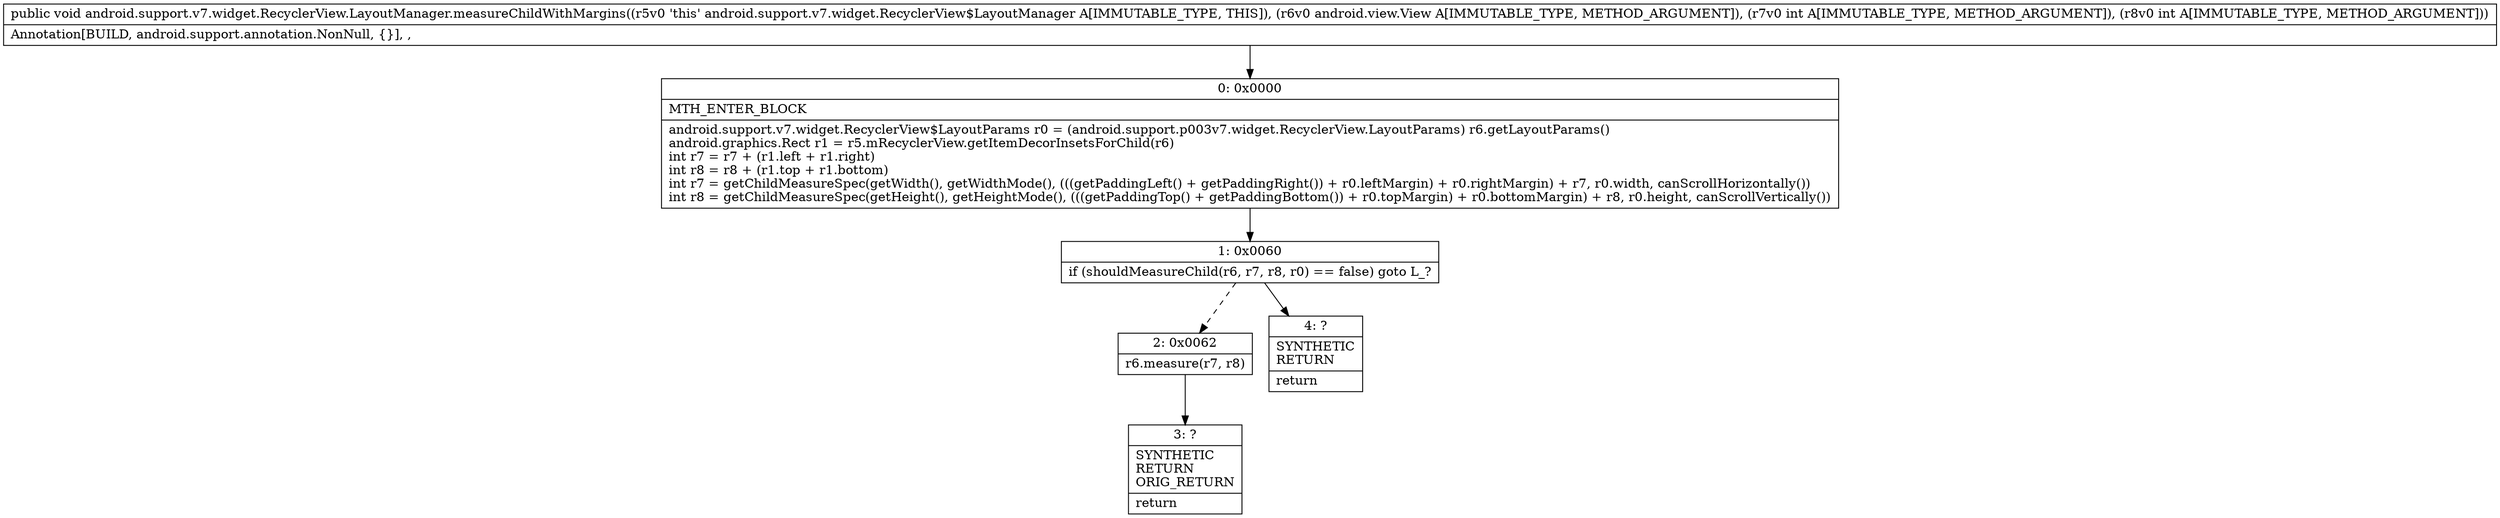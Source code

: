 digraph "CFG forandroid.support.v7.widget.RecyclerView.LayoutManager.measureChildWithMargins(Landroid\/view\/View;II)V" {
Node_0 [shape=record,label="{0\:\ 0x0000|MTH_ENTER_BLOCK\l|android.support.v7.widget.RecyclerView$LayoutParams r0 = (android.support.p003v7.widget.RecyclerView.LayoutParams) r6.getLayoutParams()\landroid.graphics.Rect r1 = r5.mRecyclerView.getItemDecorInsetsForChild(r6)\lint r7 = r7 + (r1.left + r1.right)\lint r8 = r8 + (r1.top + r1.bottom)\lint r7 = getChildMeasureSpec(getWidth(), getWidthMode(), (((getPaddingLeft() + getPaddingRight()) + r0.leftMargin) + r0.rightMargin) + r7, r0.width, canScrollHorizontally())\lint r8 = getChildMeasureSpec(getHeight(), getHeightMode(), (((getPaddingTop() + getPaddingBottom()) + r0.topMargin) + r0.bottomMargin) + r8, r0.height, canScrollVertically())\l}"];
Node_1 [shape=record,label="{1\:\ 0x0060|if (shouldMeasureChild(r6, r7, r8, r0) == false) goto L_?\l}"];
Node_2 [shape=record,label="{2\:\ 0x0062|r6.measure(r7, r8)\l}"];
Node_3 [shape=record,label="{3\:\ ?|SYNTHETIC\lRETURN\lORIG_RETURN\l|return\l}"];
Node_4 [shape=record,label="{4\:\ ?|SYNTHETIC\lRETURN\l|return\l}"];
MethodNode[shape=record,label="{public void android.support.v7.widget.RecyclerView.LayoutManager.measureChildWithMargins((r5v0 'this' android.support.v7.widget.RecyclerView$LayoutManager A[IMMUTABLE_TYPE, THIS]), (r6v0 android.view.View A[IMMUTABLE_TYPE, METHOD_ARGUMENT]), (r7v0 int A[IMMUTABLE_TYPE, METHOD_ARGUMENT]), (r8v0 int A[IMMUTABLE_TYPE, METHOD_ARGUMENT]))  | Annotation[BUILD, android.support.annotation.NonNull, \{\}], , \l}"];
MethodNode -> Node_0;
Node_0 -> Node_1;
Node_1 -> Node_2[style=dashed];
Node_1 -> Node_4;
Node_2 -> Node_3;
}

